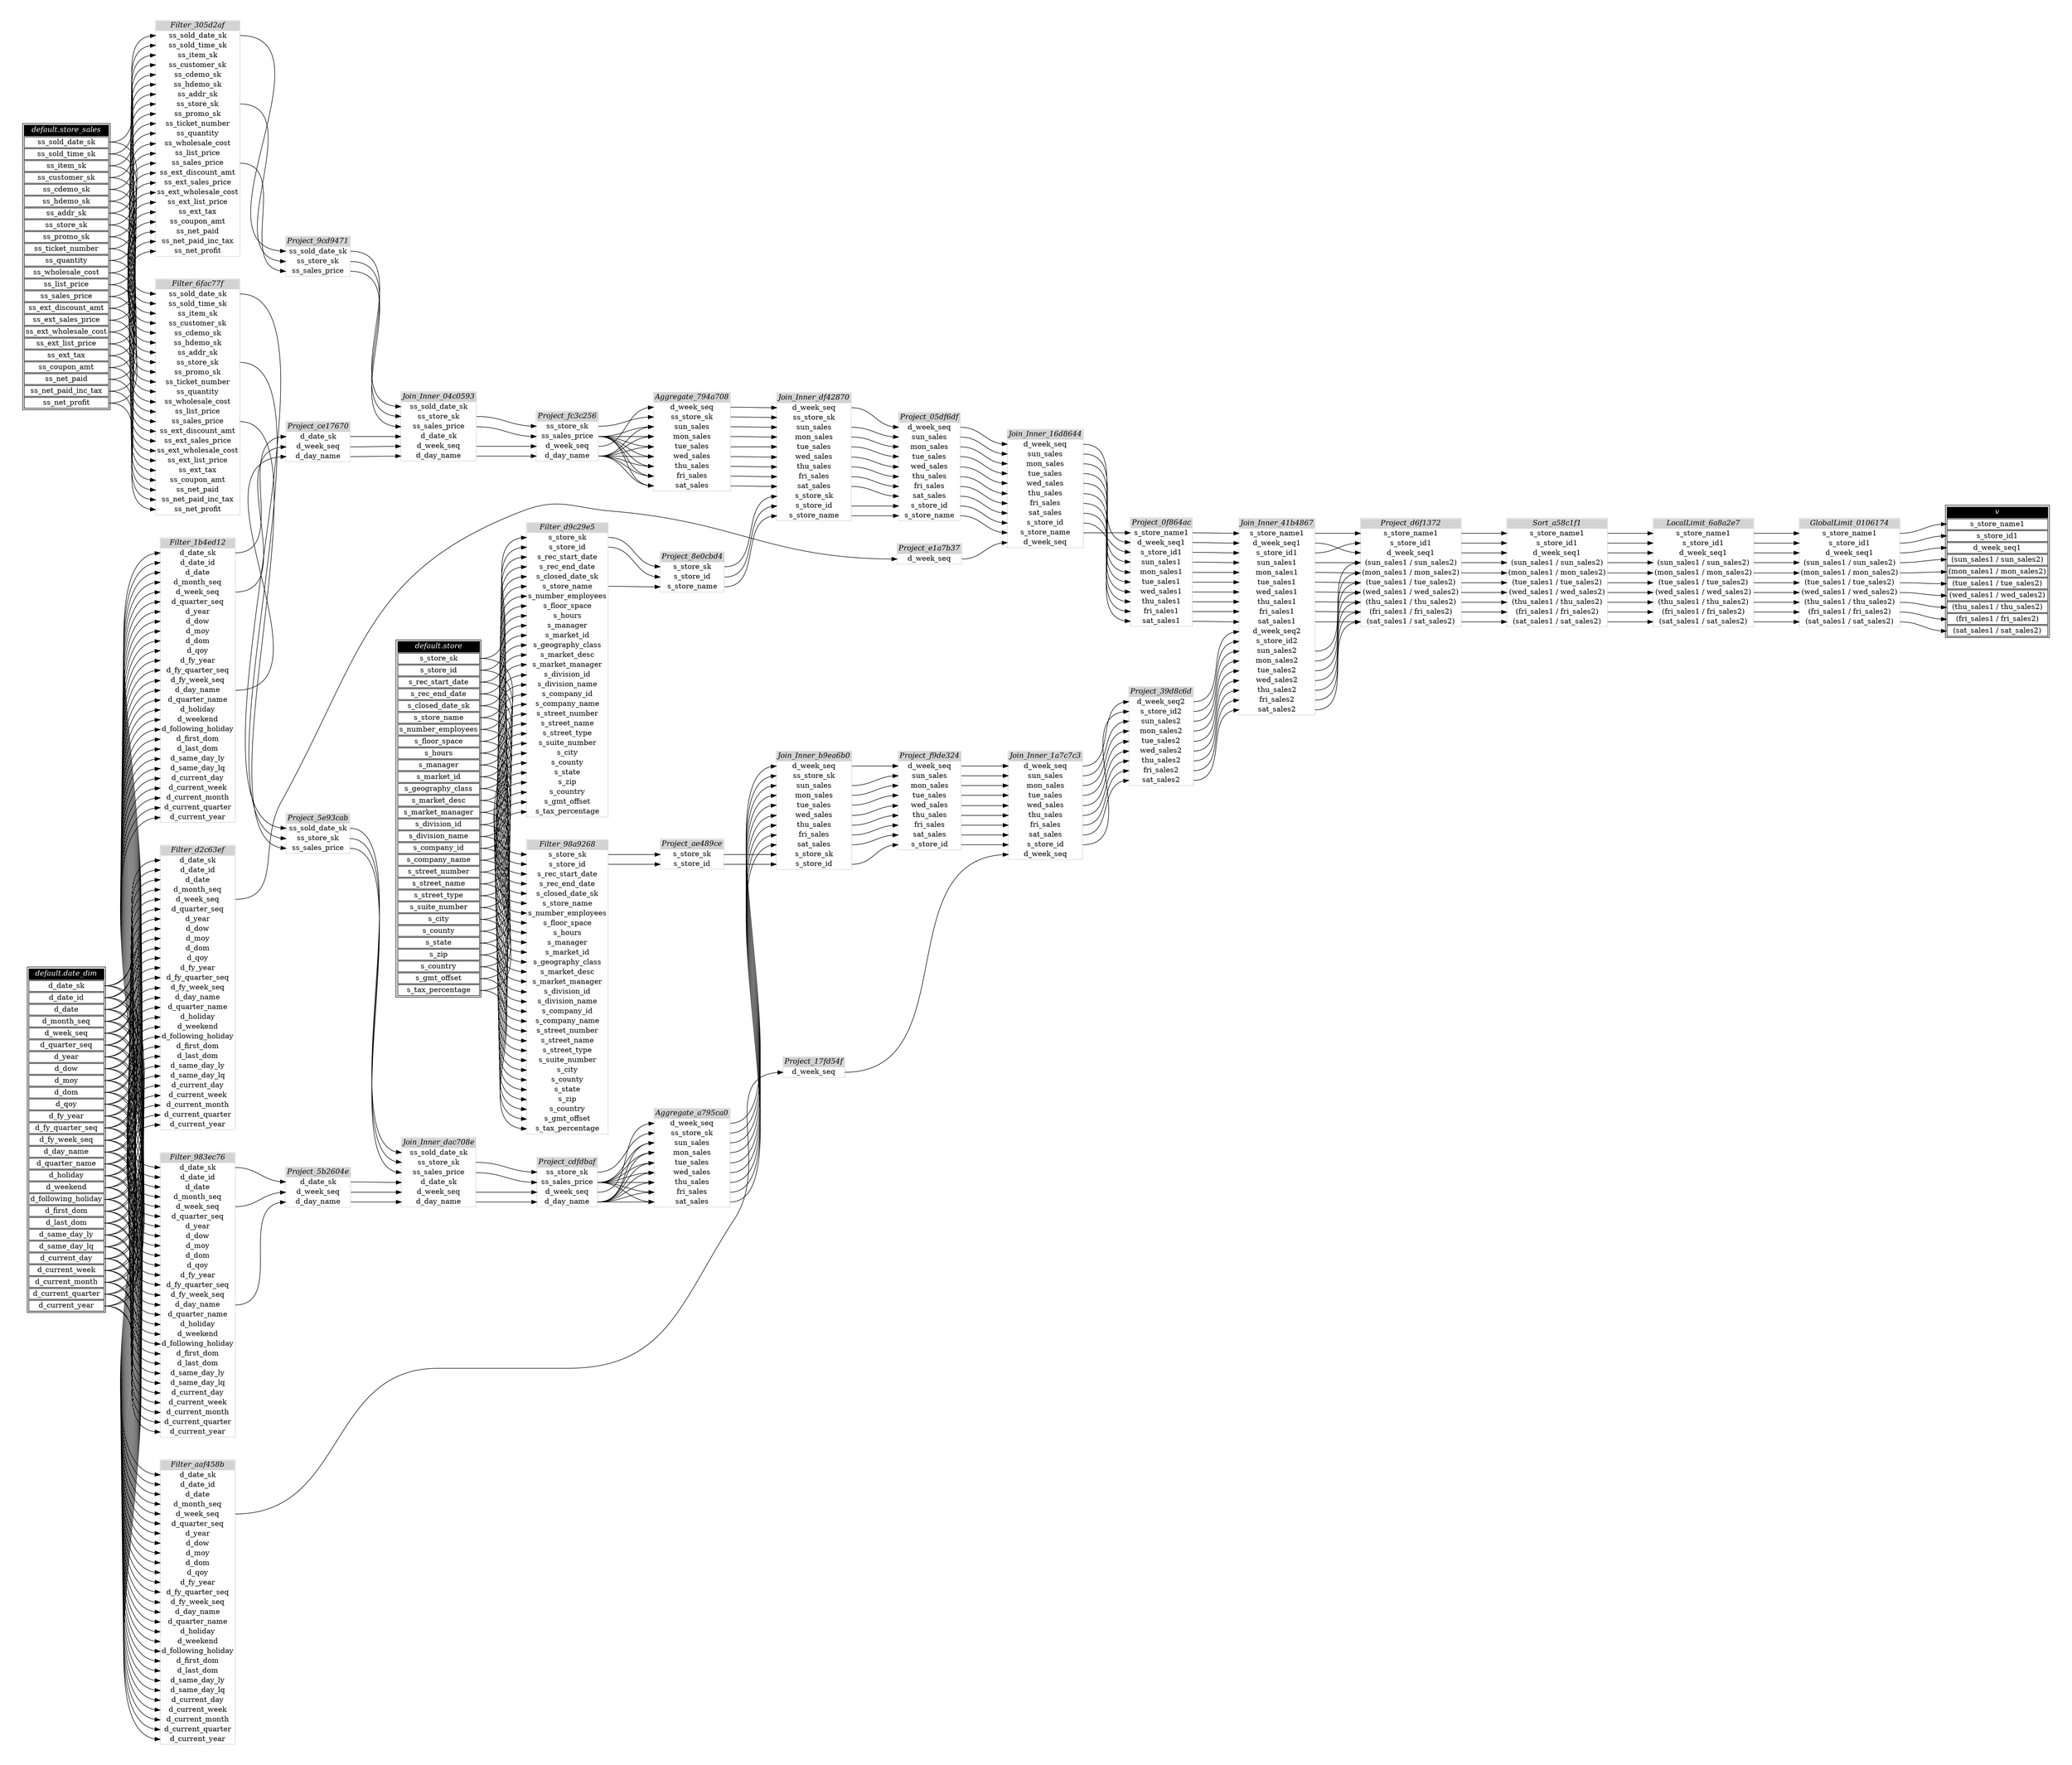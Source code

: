 // Automatically generated by TPCDSFlowTestSuite


digraph {
  graph [pad="0.5" nodesep="0.5" ranksep="1" fontname="Helvetica" rankdir=LR];
  node [shape=plaintext]

  
"Aggregate_794a708" [label=<
<table color="lightgray" border="1" cellborder="0" cellspacing="0">
  <tr><td bgcolor="lightgray" port="nodeName"><i>Aggregate_794a708</i></td></tr>
  <tr><td port="0">d_week_seq</td></tr>
<tr><td port="1">ss_store_sk</td></tr>
<tr><td port="2">sun_sales</td></tr>
<tr><td port="3">mon_sales</td></tr>
<tr><td port="4">tue_sales</td></tr>
<tr><td port="5">wed_sales</td></tr>
<tr><td port="6">thu_sales</td></tr>
<tr><td port="7">fri_sales</td></tr>
<tr><td port="8">sat_sales</td></tr>
</table>>];
     

"Aggregate_a795ca0" [label=<
<table color="lightgray" border="1" cellborder="0" cellspacing="0">
  <tr><td bgcolor="lightgray" port="nodeName"><i>Aggregate_a795ca0</i></td></tr>
  <tr><td port="0">d_week_seq</td></tr>
<tr><td port="1">ss_store_sk</td></tr>
<tr><td port="2">sun_sales</td></tr>
<tr><td port="3">mon_sales</td></tr>
<tr><td port="4">tue_sales</td></tr>
<tr><td port="5">wed_sales</td></tr>
<tr><td port="6">thu_sales</td></tr>
<tr><td port="7">fri_sales</td></tr>
<tr><td port="8">sat_sales</td></tr>
</table>>];
     

"Filter_1b4ed12" [label=<
<table color="lightgray" border="1" cellborder="0" cellspacing="0">
  <tr><td bgcolor="lightgray" port="nodeName"><i>Filter_1b4ed12</i></td></tr>
  <tr><td port="0">d_date_sk</td></tr>
<tr><td port="1">d_date_id</td></tr>
<tr><td port="2">d_date</td></tr>
<tr><td port="3">d_month_seq</td></tr>
<tr><td port="4">d_week_seq</td></tr>
<tr><td port="5">d_quarter_seq</td></tr>
<tr><td port="6">d_year</td></tr>
<tr><td port="7">d_dow</td></tr>
<tr><td port="8">d_moy</td></tr>
<tr><td port="9">d_dom</td></tr>
<tr><td port="10">d_qoy</td></tr>
<tr><td port="11">d_fy_year</td></tr>
<tr><td port="12">d_fy_quarter_seq</td></tr>
<tr><td port="13">d_fy_week_seq</td></tr>
<tr><td port="14">d_day_name</td></tr>
<tr><td port="15">d_quarter_name</td></tr>
<tr><td port="16">d_holiday</td></tr>
<tr><td port="17">d_weekend</td></tr>
<tr><td port="18">d_following_holiday</td></tr>
<tr><td port="19">d_first_dom</td></tr>
<tr><td port="20">d_last_dom</td></tr>
<tr><td port="21">d_same_day_ly</td></tr>
<tr><td port="22">d_same_day_lq</td></tr>
<tr><td port="23">d_current_day</td></tr>
<tr><td port="24">d_current_week</td></tr>
<tr><td port="25">d_current_month</td></tr>
<tr><td port="26">d_current_quarter</td></tr>
<tr><td port="27">d_current_year</td></tr>
</table>>];
     

"Filter_305d2af" [label=<
<table color="lightgray" border="1" cellborder="0" cellspacing="0">
  <tr><td bgcolor="lightgray" port="nodeName"><i>Filter_305d2af</i></td></tr>
  <tr><td port="0">ss_sold_date_sk</td></tr>
<tr><td port="1">ss_sold_time_sk</td></tr>
<tr><td port="2">ss_item_sk</td></tr>
<tr><td port="3">ss_customer_sk</td></tr>
<tr><td port="4">ss_cdemo_sk</td></tr>
<tr><td port="5">ss_hdemo_sk</td></tr>
<tr><td port="6">ss_addr_sk</td></tr>
<tr><td port="7">ss_store_sk</td></tr>
<tr><td port="8">ss_promo_sk</td></tr>
<tr><td port="9">ss_ticket_number</td></tr>
<tr><td port="10">ss_quantity</td></tr>
<tr><td port="11">ss_wholesale_cost</td></tr>
<tr><td port="12">ss_list_price</td></tr>
<tr><td port="13">ss_sales_price</td></tr>
<tr><td port="14">ss_ext_discount_amt</td></tr>
<tr><td port="15">ss_ext_sales_price</td></tr>
<tr><td port="16">ss_ext_wholesale_cost</td></tr>
<tr><td port="17">ss_ext_list_price</td></tr>
<tr><td port="18">ss_ext_tax</td></tr>
<tr><td port="19">ss_coupon_amt</td></tr>
<tr><td port="20">ss_net_paid</td></tr>
<tr><td port="21">ss_net_paid_inc_tax</td></tr>
<tr><td port="22">ss_net_profit</td></tr>
</table>>];
     

"Filter_6fac77f" [label=<
<table color="lightgray" border="1" cellborder="0" cellspacing="0">
  <tr><td bgcolor="lightgray" port="nodeName"><i>Filter_6fac77f</i></td></tr>
  <tr><td port="0">ss_sold_date_sk</td></tr>
<tr><td port="1">ss_sold_time_sk</td></tr>
<tr><td port="2">ss_item_sk</td></tr>
<tr><td port="3">ss_customer_sk</td></tr>
<tr><td port="4">ss_cdemo_sk</td></tr>
<tr><td port="5">ss_hdemo_sk</td></tr>
<tr><td port="6">ss_addr_sk</td></tr>
<tr><td port="7">ss_store_sk</td></tr>
<tr><td port="8">ss_promo_sk</td></tr>
<tr><td port="9">ss_ticket_number</td></tr>
<tr><td port="10">ss_quantity</td></tr>
<tr><td port="11">ss_wholesale_cost</td></tr>
<tr><td port="12">ss_list_price</td></tr>
<tr><td port="13">ss_sales_price</td></tr>
<tr><td port="14">ss_ext_discount_amt</td></tr>
<tr><td port="15">ss_ext_sales_price</td></tr>
<tr><td port="16">ss_ext_wholesale_cost</td></tr>
<tr><td port="17">ss_ext_list_price</td></tr>
<tr><td port="18">ss_ext_tax</td></tr>
<tr><td port="19">ss_coupon_amt</td></tr>
<tr><td port="20">ss_net_paid</td></tr>
<tr><td port="21">ss_net_paid_inc_tax</td></tr>
<tr><td port="22">ss_net_profit</td></tr>
</table>>];
     

"Filter_983ec76" [label=<
<table color="lightgray" border="1" cellborder="0" cellspacing="0">
  <tr><td bgcolor="lightgray" port="nodeName"><i>Filter_983ec76</i></td></tr>
  <tr><td port="0">d_date_sk</td></tr>
<tr><td port="1">d_date_id</td></tr>
<tr><td port="2">d_date</td></tr>
<tr><td port="3">d_month_seq</td></tr>
<tr><td port="4">d_week_seq</td></tr>
<tr><td port="5">d_quarter_seq</td></tr>
<tr><td port="6">d_year</td></tr>
<tr><td port="7">d_dow</td></tr>
<tr><td port="8">d_moy</td></tr>
<tr><td port="9">d_dom</td></tr>
<tr><td port="10">d_qoy</td></tr>
<tr><td port="11">d_fy_year</td></tr>
<tr><td port="12">d_fy_quarter_seq</td></tr>
<tr><td port="13">d_fy_week_seq</td></tr>
<tr><td port="14">d_day_name</td></tr>
<tr><td port="15">d_quarter_name</td></tr>
<tr><td port="16">d_holiday</td></tr>
<tr><td port="17">d_weekend</td></tr>
<tr><td port="18">d_following_holiday</td></tr>
<tr><td port="19">d_first_dom</td></tr>
<tr><td port="20">d_last_dom</td></tr>
<tr><td port="21">d_same_day_ly</td></tr>
<tr><td port="22">d_same_day_lq</td></tr>
<tr><td port="23">d_current_day</td></tr>
<tr><td port="24">d_current_week</td></tr>
<tr><td port="25">d_current_month</td></tr>
<tr><td port="26">d_current_quarter</td></tr>
<tr><td port="27">d_current_year</td></tr>
</table>>];
     

"Filter_98a9268" [label=<
<table color="lightgray" border="1" cellborder="0" cellspacing="0">
  <tr><td bgcolor="lightgray" port="nodeName"><i>Filter_98a9268</i></td></tr>
  <tr><td port="0">s_store_sk</td></tr>
<tr><td port="1">s_store_id</td></tr>
<tr><td port="2">s_rec_start_date</td></tr>
<tr><td port="3">s_rec_end_date</td></tr>
<tr><td port="4">s_closed_date_sk</td></tr>
<tr><td port="5">s_store_name</td></tr>
<tr><td port="6">s_number_employees</td></tr>
<tr><td port="7">s_floor_space</td></tr>
<tr><td port="8">s_hours</td></tr>
<tr><td port="9">s_manager</td></tr>
<tr><td port="10">s_market_id</td></tr>
<tr><td port="11">s_geography_class</td></tr>
<tr><td port="12">s_market_desc</td></tr>
<tr><td port="13">s_market_manager</td></tr>
<tr><td port="14">s_division_id</td></tr>
<tr><td port="15">s_division_name</td></tr>
<tr><td port="16">s_company_id</td></tr>
<tr><td port="17">s_company_name</td></tr>
<tr><td port="18">s_street_number</td></tr>
<tr><td port="19">s_street_name</td></tr>
<tr><td port="20">s_street_type</td></tr>
<tr><td port="21">s_suite_number</td></tr>
<tr><td port="22">s_city</td></tr>
<tr><td port="23">s_county</td></tr>
<tr><td port="24">s_state</td></tr>
<tr><td port="25">s_zip</td></tr>
<tr><td port="26">s_country</td></tr>
<tr><td port="27">s_gmt_offset</td></tr>
<tr><td port="28">s_tax_percentage</td></tr>
</table>>];
     

"Filter_aaf458b" [label=<
<table color="lightgray" border="1" cellborder="0" cellspacing="0">
  <tr><td bgcolor="lightgray" port="nodeName"><i>Filter_aaf458b</i></td></tr>
  <tr><td port="0">d_date_sk</td></tr>
<tr><td port="1">d_date_id</td></tr>
<tr><td port="2">d_date</td></tr>
<tr><td port="3">d_month_seq</td></tr>
<tr><td port="4">d_week_seq</td></tr>
<tr><td port="5">d_quarter_seq</td></tr>
<tr><td port="6">d_year</td></tr>
<tr><td port="7">d_dow</td></tr>
<tr><td port="8">d_moy</td></tr>
<tr><td port="9">d_dom</td></tr>
<tr><td port="10">d_qoy</td></tr>
<tr><td port="11">d_fy_year</td></tr>
<tr><td port="12">d_fy_quarter_seq</td></tr>
<tr><td port="13">d_fy_week_seq</td></tr>
<tr><td port="14">d_day_name</td></tr>
<tr><td port="15">d_quarter_name</td></tr>
<tr><td port="16">d_holiday</td></tr>
<tr><td port="17">d_weekend</td></tr>
<tr><td port="18">d_following_holiday</td></tr>
<tr><td port="19">d_first_dom</td></tr>
<tr><td port="20">d_last_dom</td></tr>
<tr><td port="21">d_same_day_ly</td></tr>
<tr><td port="22">d_same_day_lq</td></tr>
<tr><td port="23">d_current_day</td></tr>
<tr><td port="24">d_current_week</td></tr>
<tr><td port="25">d_current_month</td></tr>
<tr><td port="26">d_current_quarter</td></tr>
<tr><td port="27">d_current_year</td></tr>
</table>>];
     

"Filter_d2c63ef" [label=<
<table color="lightgray" border="1" cellborder="0" cellspacing="0">
  <tr><td bgcolor="lightgray" port="nodeName"><i>Filter_d2c63ef</i></td></tr>
  <tr><td port="0">d_date_sk</td></tr>
<tr><td port="1">d_date_id</td></tr>
<tr><td port="2">d_date</td></tr>
<tr><td port="3">d_month_seq</td></tr>
<tr><td port="4">d_week_seq</td></tr>
<tr><td port="5">d_quarter_seq</td></tr>
<tr><td port="6">d_year</td></tr>
<tr><td port="7">d_dow</td></tr>
<tr><td port="8">d_moy</td></tr>
<tr><td port="9">d_dom</td></tr>
<tr><td port="10">d_qoy</td></tr>
<tr><td port="11">d_fy_year</td></tr>
<tr><td port="12">d_fy_quarter_seq</td></tr>
<tr><td port="13">d_fy_week_seq</td></tr>
<tr><td port="14">d_day_name</td></tr>
<tr><td port="15">d_quarter_name</td></tr>
<tr><td port="16">d_holiday</td></tr>
<tr><td port="17">d_weekend</td></tr>
<tr><td port="18">d_following_holiday</td></tr>
<tr><td port="19">d_first_dom</td></tr>
<tr><td port="20">d_last_dom</td></tr>
<tr><td port="21">d_same_day_ly</td></tr>
<tr><td port="22">d_same_day_lq</td></tr>
<tr><td port="23">d_current_day</td></tr>
<tr><td port="24">d_current_week</td></tr>
<tr><td port="25">d_current_month</td></tr>
<tr><td port="26">d_current_quarter</td></tr>
<tr><td port="27">d_current_year</td></tr>
</table>>];
     

"Filter_d9c29e5" [label=<
<table color="lightgray" border="1" cellborder="0" cellspacing="0">
  <tr><td bgcolor="lightgray" port="nodeName"><i>Filter_d9c29e5</i></td></tr>
  <tr><td port="0">s_store_sk</td></tr>
<tr><td port="1">s_store_id</td></tr>
<tr><td port="2">s_rec_start_date</td></tr>
<tr><td port="3">s_rec_end_date</td></tr>
<tr><td port="4">s_closed_date_sk</td></tr>
<tr><td port="5">s_store_name</td></tr>
<tr><td port="6">s_number_employees</td></tr>
<tr><td port="7">s_floor_space</td></tr>
<tr><td port="8">s_hours</td></tr>
<tr><td port="9">s_manager</td></tr>
<tr><td port="10">s_market_id</td></tr>
<tr><td port="11">s_geography_class</td></tr>
<tr><td port="12">s_market_desc</td></tr>
<tr><td port="13">s_market_manager</td></tr>
<tr><td port="14">s_division_id</td></tr>
<tr><td port="15">s_division_name</td></tr>
<tr><td port="16">s_company_id</td></tr>
<tr><td port="17">s_company_name</td></tr>
<tr><td port="18">s_street_number</td></tr>
<tr><td port="19">s_street_name</td></tr>
<tr><td port="20">s_street_type</td></tr>
<tr><td port="21">s_suite_number</td></tr>
<tr><td port="22">s_city</td></tr>
<tr><td port="23">s_county</td></tr>
<tr><td port="24">s_state</td></tr>
<tr><td port="25">s_zip</td></tr>
<tr><td port="26">s_country</td></tr>
<tr><td port="27">s_gmt_offset</td></tr>
<tr><td port="28">s_tax_percentage</td></tr>
</table>>];
     

"GlobalLimit_0106174" [label=<
<table color="lightgray" border="1" cellborder="0" cellspacing="0">
  <tr><td bgcolor="lightgray" port="nodeName"><i>GlobalLimit_0106174</i></td></tr>
  <tr><td port="0">s_store_name1</td></tr>
<tr><td port="1">s_store_id1</td></tr>
<tr><td port="2">d_week_seq1</td></tr>
<tr><td port="3">(sun_sales1 / sun_sales2)</td></tr>
<tr><td port="4">(mon_sales1 / mon_sales2)</td></tr>
<tr><td port="5">(tue_sales1 / tue_sales2)</td></tr>
<tr><td port="6">(wed_sales1 / wed_sales2)</td></tr>
<tr><td port="7">(thu_sales1 / thu_sales2)</td></tr>
<tr><td port="8">(fri_sales1 / fri_sales2)</td></tr>
<tr><td port="9">(sat_sales1 / sat_sales2)</td></tr>
</table>>];
     

"Join_Inner_04c0593" [label=<
<table color="lightgray" border="1" cellborder="0" cellspacing="0">
  <tr><td bgcolor="lightgray" port="nodeName"><i>Join_Inner_04c0593</i></td></tr>
  <tr><td port="0">ss_sold_date_sk</td></tr>
<tr><td port="1">ss_store_sk</td></tr>
<tr><td port="2">ss_sales_price</td></tr>
<tr><td port="3">d_date_sk</td></tr>
<tr><td port="4">d_week_seq</td></tr>
<tr><td port="5">d_day_name</td></tr>
</table>>];
     

"Join_Inner_16d8644" [label=<
<table color="lightgray" border="1" cellborder="0" cellspacing="0">
  <tr><td bgcolor="lightgray" port="nodeName"><i>Join_Inner_16d8644</i></td></tr>
  <tr><td port="0">d_week_seq</td></tr>
<tr><td port="1">sun_sales</td></tr>
<tr><td port="2">mon_sales</td></tr>
<tr><td port="3">tue_sales</td></tr>
<tr><td port="4">wed_sales</td></tr>
<tr><td port="5">thu_sales</td></tr>
<tr><td port="6">fri_sales</td></tr>
<tr><td port="7">sat_sales</td></tr>
<tr><td port="8">s_store_id</td></tr>
<tr><td port="9">s_store_name</td></tr>
<tr><td port="10">d_week_seq</td></tr>
</table>>];
     

"Join_Inner_1a7c7c3" [label=<
<table color="lightgray" border="1" cellborder="0" cellspacing="0">
  <tr><td bgcolor="lightgray" port="nodeName"><i>Join_Inner_1a7c7c3</i></td></tr>
  <tr><td port="0">d_week_seq</td></tr>
<tr><td port="1">sun_sales</td></tr>
<tr><td port="2">mon_sales</td></tr>
<tr><td port="3">tue_sales</td></tr>
<tr><td port="4">wed_sales</td></tr>
<tr><td port="5">thu_sales</td></tr>
<tr><td port="6">fri_sales</td></tr>
<tr><td port="7">sat_sales</td></tr>
<tr><td port="8">s_store_id</td></tr>
<tr><td port="9">d_week_seq</td></tr>
</table>>];
     

"Join_Inner_41b4867" [label=<
<table color="lightgray" border="1" cellborder="0" cellspacing="0">
  <tr><td bgcolor="lightgray" port="nodeName"><i>Join_Inner_41b4867</i></td></tr>
  <tr><td port="0">s_store_name1</td></tr>
<tr><td port="1">d_week_seq1</td></tr>
<tr><td port="2">s_store_id1</td></tr>
<tr><td port="3">sun_sales1</td></tr>
<tr><td port="4">mon_sales1</td></tr>
<tr><td port="5">tue_sales1</td></tr>
<tr><td port="6">wed_sales1</td></tr>
<tr><td port="7">thu_sales1</td></tr>
<tr><td port="8">fri_sales1</td></tr>
<tr><td port="9">sat_sales1</td></tr>
<tr><td port="10">d_week_seq2</td></tr>
<tr><td port="11">s_store_id2</td></tr>
<tr><td port="12">sun_sales2</td></tr>
<tr><td port="13">mon_sales2</td></tr>
<tr><td port="14">tue_sales2</td></tr>
<tr><td port="15">wed_sales2</td></tr>
<tr><td port="16">thu_sales2</td></tr>
<tr><td port="17">fri_sales2</td></tr>
<tr><td port="18">sat_sales2</td></tr>
</table>>];
     

"Join_Inner_b9ea6b0" [label=<
<table color="lightgray" border="1" cellborder="0" cellspacing="0">
  <tr><td bgcolor="lightgray" port="nodeName"><i>Join_Inner_b9ea6b0</i></td></tr>
  <tr><td port="0">d_week_seq</td></tr>
<tr><td port="1">ss_store_sk</td></tr>
<tr><td port="2">sun_sales</td></tr>
<tr><td port="3">mon_sales</td></tr>
<tr><td port="4">tue_sales</td></tr>
<tr><td port="5">wed_sales</td></tr>
<tr><td port="6">thu_sales</td></tr>
<tr><td port="7">fri_sales</td></tr>
<tr><td port="8">sat_sales</td></tr>
<tr><td port="9">s_store_sk</td></tr>
<tr><td port="10">s_store_id</td></tr>
</table>>];
     

"Join_Inner_dac708e" [label=<
<table color="lightgray" border="1" cellborder="0" cellspacing="0">
  <tr><td bgcolor="lightgray" port="nodeName"><i>Join_Inner_dac708e</i></td></tr>
  <tr><td port="0">ss_sold_date_sk</td></tr>
<tr><td port="1">ss_store_sk</td></tr>
<tr><td port="2">ss_sales_price</td></tr>
<tr><td port="3">d_date_sk</td></tr>
<tr><td port="4">d_week_seq</td></tr>
<tr><td port="5">d_day_name</td></tr>
</table>>];
     

"Join_Inner_df42870" [label=<
<table color="lightgray" border="1" cellborder="0" cellspacing="0">
  <tr><td bgcolor="lightgray" port="nodeName"><i>Join_Inner_df42870</i></td></tr>
  <tr><td port="0">d_week_seq</td></tr>
<tr><td port="1">ss_store_sk</td></tr>
<tr><td port="2">sun_sales</td></tr>
<tr><td port="3">mon_sales</td></tr>
<tr><td port="4">tue_sales</td></tr>
<tr><td port="5">wed_sales</td></tr>
<tr><td port="6">thu_sales</td></tr>
<tr><td port="7">fri_sales</td></tr>
<tr><td port="8">sat_sales</td></tr>
<tr><td port="9">s_store_sk</td></tr>
<tr><td port="10">s_store_id</td></tr>
<tr><td port="11">s_store_name</td></tr>
</table>>];
     

"LocalLimit_6a8a2e7" [label=<
<table color="lightgray" border="1" cellborder="0" cellspacing="0">
  <tr><td bgcolor="lightgray" port="nodeName"><i>LocalLimit_6a8a2e7</i></td></tr>
  <tr><td port="0">s_store_name1</td></tr>
<tr><td port="1">s_store_id1</td></tr>
<tr><td port="2">d_week_seq1</td></tr>
<tr><td port="3">(sun_sales1 / sun_sales2)</td></tr>
<tr><td port="4">(mon_sales1 / mon_sales2)</td></tr>
<tr><td port="5">(tue_sales1 / tue_sales2)</td></tr>
<tr><td port="6">(wed_sales1 / wed_sales2)</td></tr>
<tr><td port="7">(thu_sales1 / thu_sales2)</td></tr>
<tr><td port="8">(fri_sales1 / fri_sales2)</td></tr>
<tr><td port="9">(sat_sales1 / sat_sales2)</td></tr>
</table>>];
     

"Project_05df6df" [label=<
<table color="lightgray" border="1" cellborder="0" cellspacing="0">
  <tr><td bgcolor="lightgray" port="nodeName"><i>Project_05df6df</i></td></tr>
  <tr><td port="0">d_week_seq</td></tr>
<tr><td port="1">sun_sales</td></tr>
<tr><td port="2">mon_sales</td></tr>
<tr><td port="3">tue_sales</td></tr>
<tr><td port="4">wed_sales</td></tr>
<tr><td port="5">thu_sales</td></tr>
<tr><td port="6">fri_sales</td></tr>
<tr><td port="7">sat_sales</td></tr>
<tr><td port="8">s_store_id</td></tr>
<tr><td port="9">s_store_name</td></tr>
</table>>];
     

"Project_0f864ac" [label=<
<table color="lightgray" border="1" cellborder="0" cellspacing="0">
  <tr><td bgcolor="lightgray" port="nodeName"><i>Project_0f864ac</i></td></tr>
  <tr><td port="0">s_store_name1</td></tr>
<tr><td port="1">d_week_seq1</td></tr>
<tr><td port="2">s_store_id1</td></tr>
<tr><td port="3">sun_sales1</td></tr>
<tr><td port="4">mon_sales1</td></tr>
<tr><td port="5">tue_sales1</td></tr>
<tr><td port="6">wed_sales1</td></tr>
<tr><td port="7">thu_sales1</td></tr>
<tr><td port="8">fri_sales1</td></tr>
<tr><td port="9">sat_sales1</td></tr>
</table>>];
     

"Project_17fd54f" [label=<
<table color="lightgray" border="1" cellborder="0" cellspacing="0">
  <tr><td bgcolor="lightgray" port="nodeName"><i>Project_17fd54f</i></td></tr>
  <tr><td port="0">d_week_seq</td></tr>
</table>>];
     

"Project_39d8c6d" [label=<
<table color="lightgray" border="1" cellborder="0" cellspacing="0">
  <tr><td bgcolor="lightgray" port="nodeName"><i>Project_39d8c6d</i></td></tr>
  <tr><td port="0">d_week_seq2</td></tr>
<tr><td port="1">s_store_id2</td></tr>
<tr><td port="2">sun_sales2</td></tr>
<tr><td port="3">mon_sales2</td></tr>
<tr><td port="4">tue_sales2</td></tr>
<tr><td port="5">wed_sales2</td></tr>
<tr><td port="6">thu_sales2</td></tr>
<tr><td port="7">fri_sales2</td></tr>
<tr><td port="8">sat_sales2</td></tr>
</table>>];
     

"Project_5b2604e" [label=<
<table color="lightgray" border="1" cellborder="0" cellspacing="0">
  <tr><td bgcolor="lightgray" port="nodeName"><i>Project_5b2604e</i></td></tr>
  <tr><td port="0">d_date_sk</td></tr>
<tr><td port="1">d_week_seq</td></tr>
<tr><td port="2">d_day_name</td></tr>
</table>>];
     

"Project_5e93cab" [label=<
<table color="lightgray" border="1" cellborder="0" cellspacing="0">
  <tr><td bgcolor="lightgray" port="nodeName"><i>Project_5e93cab</i></td></tr>
  <tr><td port="0">ss_sold_date_sk</td></tr>
<tr><td port="1">ss_store_sk</td></tr>
<tr><td port="2">ss_sales_price</td></tr>
</table>>];
     

"Project_8e0cbd4" [label=<
<table color="lightgray" border="1" cellborder="0" cellspacing="0">
  <tr><td bgcolor="lightgray" port="nodeName"><i>Project_8e0cbd4</i></td></tr>
  <tr><td port="0">s_store_sk</td></tr>
<tr><td port="1">s_store_id</td></tr>
<tr><td port="2">s_store_name</td></tr>
</table>>];
     

"Project_9cd9471" [label=<
<table color="lightgray" border="1" cellborder="0" cellspacing="0">
  <tr><td bgcolor="lightgray" port="nodeName"><i>Project_9cd9471</i></td></tr>
  <tr><td port="0">ss_sold_date_sk</td></tr>
<tr><td port="1">ss_store_sk</td></tr>
<tr><td port="2">ss_sales_price</td></tr>
</table>>];
     

"Project_ae489ce" [label=<
<table color="lightgray" border="1" cellborder="0" cellspacing="0">
  <tr><td bgcolor="lightgray" port="nodeName"><i>Project_ae489ce</i></td></tr>
  <tr><td port="0">s_store_sk</td></tr>
<tr><td port="1">s_store_id</td></tr>
</table>>];
     

"Project_cdfdbaf" [label=<
<table color="lightgray" border="1" cellborder="0" cellspacing="0">
  <tr><td bgcolor="lightgray" port="nodeName"><i>Project_cdfdbaf</i></td></tr>
  <tr><td port="0">ss_store_sk</td></tr>
<tr><td port="1">ss_sales_price</td></tr>
<tr><td port="2">d_week_seq</td></tr>
<tr><td port="3">d_day_name</td></tr>
</table>>];
     

"Project_ce17670" [label=<
<table color="lightgray" border="1" cellborder="0" cellspacing="0">
  <tr><td bgcolor="lightgray" port="nodeName"><i>Project_ce17670</i></td></tr>
  <tr><td port="0">d_date_sk</td></tr>
<tr><td port="1">d_week_seq</td></tr>
<tr><td port="2">d_day_name</td></tr>
</table>>];
     

"Project_d6f1372" [label=<
<table color="lightgray" border="1" cellborder="0" cellspacing="0">
  <tr><td bgcolor="lightgray" port="nodeName"><i>Project_d6f1372</i></td></tr>
  <tr><td port="0">s_store_name1</td></tr>
<tr><td port="1">s_store_id1</td></tr>
<tr><td port="2">d_week_seq1</td></tr>
<tr><td port="3">(sun_sales1 / sun_sales2)</td></tr>
<tr><td port="4">(mon_sales1 / mon_sales2)</td></tr>
<tr><td port="5">(tue_sales1 / tue_sales2)</td></tr>
<tr><td port="6">(wed_sales1 / wed_sales2)</td></tr>
<tr><td port="7">(thu_sales1 / thu_sales2)</td></tr>
<tr><td port="8">(fri_sales1 / fri_sales2)</td></tr>
<tr><td port="9">(sat_sales1 / sat_sales2)</td></tr>
</table>>];
     

"Project_e1a7b37" [label=<
<table color="lightgray" border="1" cellborder="0" cellspacing="0">
  <tr><td bgcolor="lightgray" port="nodeName"><i>Project_e1a7b37</i></td></tr>
  <tr><td port="0">d_week_seq</td></tr>
</table>>];
     

"Project_f9de324" [label=<
<table color="lightgray" border="1" cellborder="0" cellspacing="0">
  <tr><td bgcolor="lightgray" port="nodeName"><i>Project_f9de324</i></td></tr>
  <tr><td port="0">d_week_seq</td></tr>
<tr><td port="1">sun_sales</td></tr>
<tr><td port="2">mon_sales</td></tr>
<tr><td port="3">tue_sales</td></tr>
<tr><td port="4">wed_sales</td></tr>
<tr><td port="5">thu_sales</td></tr>
<tr><td port="6">fri_sales</td></tr>
<tr><td port="7">sat_sales</td></tr>
<tr><td port="8">s_store_id</td></tr>
</table>>];
     

"Project_fc3c256" [label=<
<table color="lightgray" border="1" cellborder="0" cellspacing="0">
  <tr><td bgcolor="lightgray" port="nodeName"><i>Project_fc3c256</i></td></tr>
  <tr><td port="0">ss_store_sk</td></tr>
<tr><td port="1">ss_sales_price</td></tr>
<tr><td port="2">d_week_seq</td></tr>
<tr><td port="3">d_day_name</td></tr>
</table>>];
     

"Sort_a58c1f1" [label=<
<table color="lightgray" border="1" cellborder="0" cellspacing="0">
  <tr><td bgcolor="lightgray" port="nodeName"><i>Sort_a58c1f1</i></td></tr>
  <tr><td port="0">s_store_name1</td></tr>
<tr><td port="1">s_store_id1</td></tr>
<tr><td port="2">d_week_seq1</td></tr>
<tr><td port="3">(sun_sales1 / sun_sales2)</td></tr>
<tr><td port="4">(mon_sales1 / mon_sales2)</td></tr>
<tr><td port="5">(tue_sales1 / tue_sales2)</td></tr>
<tr><td port="6">(wed_sales1 / wed_sales2)</td></tr>
<tr><td port="7">(thu_sales1 / thu_sales2)</td></tr>
<tr><td port="8">(fri_sales1 / fri_sales2)</td></tr>
<tr><td port="9">(sat_sales1 / sat_sales2)</td></tr>
</table>>];
     

"default.date_dim" [color="black" label=<
<table>
  <tr><td bgcolor="black" port="nodeName"><i><font color="white">default.date_dim</font></i></td></tr>
  <tr><td port="0">d_date_sk</td></tr>
<tr><td port="1">d_date_id</td></tr>
<tr><td port="2">d_date</td></tr>
<tr><td port="3">d_month_seq</td></tr>
<tr><td port="4">d_week_seq</td></tr>
<tr><td port="5">d_quarter_seq</td></tr>
<tr><td port="6">d_year</td></tr>
<tr><td port="7">d_dow</td></tr>
<tr><td port="8">d_moy</td></tr>
<tr><td port="9">d_dom</td></tr>
<tr><td port="10">d_qoy</td></tr>
<tr><td port="11">d_fy_year</td></tr>
<tr><td port="12">d_fy_quarter_seq</td></tr>
<tr><td port="13">d_fy_week_seq</td></tr>
<tr><td port="14">d_day_name</td></tr>
<tr><td port="15">d_quarter_name</td></tr>
<tr><td port="16">d_holiday</td></tr>
<tr><td port="17">d_weekend</td></tr>
<tr><td port="18">d_following_holiday</td></tr>
<tr><td port="19">d_first_dom</td></tr>
<tr><td port="20">d_last_dom</td></tr>
<tr><td port="21">d_same_day_ly</td></tr>
<tr><td port="22">d_same_day_lq</td></tr>
<tr><td port="23">d_current_day</td></tr>
<tr><td port="24">d_current_week</td></tr>
<tr><td port="25">d_current_month</td></tr>
<tr><td port="26">d_current_quarter</td></tr>
<tr><td port="27">d_current_year</td></tr>
</table>>];
     

"default.store" [color="black" label=<
<table>
  <tr><td bgcolor="black" port="nodeName"><i><font color="white">default.store</font></i></td></tr>
  <tr><td port="0">s_store_sk</td></tr>
<tr><td port="1">s_store_id</td></tr>
<tr><td port="2">s_rec_start_date</td></tr>
<tr><td port="3">s_rec_end_date</td></tr>
<tr><td port="4">s_closed_date_sk</td></tr>
<tr><td port="5">s_store_name</td></tr>
<tr><td port="6">s_number_employees</td></tr>
<tr><td port="7">s_floor_space</td></tr>
<tr><td port="8">s_hours</td></tr>
<tr><td port="9">s_manager</td></tr>
<tr><td port="10">s_market_id</td></tr>
<tr><td port="11">s_geography_class</td></tr>
<tr><td port="12">s_market_desc</td></tr>
<tr><td port="13">s_market_manager</td></tr>
<tr><td port="14">s_division_id</td></tr>
<tr><td port="15">s_division_name</td></tr>
<tr><td port="16">s_company_id</td></tr>
<tr><td port="17">s_company_name</td></tr>
<tr><td port="18">s_street_number</td></tr>
<tr><td port="19">s_street_name</td></tr>
<tr><td port="20">s_street_type</td></tr>
<tr><td port="21">s_suite_number</td></tr>
<tr><td port="22">s_city</td></tr>
<tr><td port="23">s_county</td></tr>
<tr><td port="24">s_state</td></tr>
<tr><td port="25">s_zip</td></tr>
<tr><td port="26">s_country</td></tr>
<tr><td port="27">s_gmt_offset</td></tr>
<tr><td port="28">s_tax_percentage</td></tr>
</table>>];
     

"default.store_sales" [color="black" label=<
<table>
  <tr><td bgcolor="black" port="nodeName"><i><font color="white">default.store_sales</font></i></td></tr>
  <tr><td port="0">ss_sold_date_sk</td></tr>
<tr><td port="1">ss_sold_time_sk</td></tr>
<tr><td port="2">ss_item_sk</td></tr>
<tr><td port="3">ss_customer_sk</td></tr>
<tr><td port="4">ss_cdemo_sk</td></tr>
<tr><td port="5">ss_hdemo_sk</td></tr>
<tr><td port="6">ss_addr_sk</td></tr>
<tr><td port="7">ss_store_sk</td></tr>
<tr><td port="8">ss_promo_sk</td></tr>
<tr><td port="9">ss_ticket_number</td></tr>
<tr><td port="10">ss_quantity</td></tr>
<tr><td port="11">ss_wholesale_cost</td></tr>
<tr><td port="12">ss_list_price</td></tr>
<tr><td port="13">ss_sales_price</td></tr>
<tr><td port="14">ss_ext_discount_amt</td></tr>
<tr><td port="15">ss_ext_sales_price</td></tr>
<tr><td port="16">ss_ext_wholesale_cost</td></tr>
<tr><td port="17">ss_ext_list_price</td></tr>
<tr><td port="18">ss_ext_tax</td></tr>
<tr><td port="19">ss_coupon_amt</td></tr>
<tr><td port="20">ss_net_paid</td></tr>
<tr><td port="21">ss_net_paid_inc_tax</td></tr>
<tr><td port="22">ss_net_profit</td></tr>
</table>>];
     

"v" [color="black" label=<
<table>
  <tr><td bgcolor="black" port="nodeName"><i><font color="white">v</font></i></td></tr>
  <tr><td port="0">s_store_name1</td></tr>
<tr><td port="1">s_store_id1</td></tr>
<tr><td port="2">d_week_seq1</td></tr>
<tr><td port="3">(sun_sales1 / sun_sales2)</td></tr>
<tr><td port="4">(mon_sales1 / mon_sales2)</td></tr>
<tr><td port="5">(tue_sales1 / tue_sales2)</td></tr>
<tr><td port="6">(wed_sales1 / wed_sales2)</td></tr>
<tr><td port="7">(thu_sales1 / thu_sales2)</td></tr>
<tr><td port="8">(fri_sales1 / fri_sales2)</td></tr>
<tr><td port="9">(sat_sales1 / sat_sales2)</td></tr>
</table>>];
     
  "Aggregate_794a708":0 -> "Join_Inner_df42870":0;
"Aggregate_794a708":1 -> "Join_Inner_df42870":1;
"Aggregate_794a708":2 -> "Join_Inner_df42870":2;
"Aggregate_794a708":3 -> "Join_Inner_df42870":3;
"Aggregate_794a708":4 -> "Join_Inner_df42870":4;
"Aggregate_794a708":5 -> "Join_Inner_df42870":5;
"Aggregate_794a708":6 -> "Join_Inner_df42870":6;
"Aggregate_794a708":7 -> "Join_Inner_df42870":7;
"Aggregate_794a708":8 -> "Join_Inner_df42870":8;
"Aggregate_a795ca0":0 -> "Join_Inner_b9ea6b0":0;
"Aggregate_a795ca0":1 -> "Join_Inner_b9ea6b0":1;
"Aggregate_a795ca0":2 -> "Join_Inner_b9ea6b0":2;
"Aggregate_a795ca0":3 -> "Join_Inner_b9ea6b0":3;
"Aggregate_a795ca0":4 -> "Join_Inner_b9ea6b0":4;
"Aggregate_a795ca0":5 -> "Join_Inner_b9ea6b0":5;
"Aggregate_a795ca0":6 -> "Join_Inner_b9ea6b0":6;
"Aggregate_a795ca0":7 -> "Join_Inner_b9ea6b0":7;
"Aggregate_a795ca0":8 -> "Join_Inner_b9ea6b0":8;
"Filter_1b4ed12":0 -> "Project_ce17670":0;
"Filter_1b4ed12":14 -> "Project_ce17670":2;
"Filter_1b4ed12":4 -> "Project_ce17670":1;
"Filter_305d2af":0 -> "Project_9cd9471":0;
"Filter_305d2af":13 -> "Project_9cd9471":2;
"Filter_305d2af":7 -> "Project_9cd9471":1;
"Filter_6fac77f":0 -> "Project_5e93cab":0;
"Filter_6fac77f":13 -> "Project_5e93cab":2;
"Filter_6fac77f":7 -> "Project_5e93cab":1;
"Filter_983ec76":0 -> "Project_5b2604e":0;
"Filter_983ec76":14 -> "Project_5b2604e":2;
"Filter_983ec76":4 -> "Project_5b2604e":1;
"Filter_98a9268":0 -> "Project_ae489ce":0;
"Filter_98a9268":1 -> "Project_ae489ce":1;
"Filter_aaf458b":4 -> "Project_17fd54f":0;
"Filter_d2c63ef":4 -> "Project_e1a7b37":0;
"Filter_d9c29e5":0 -> "Project_8e0cbd4":0;
"Filter_d9c29e5":1 -> "Project_8e0cbd4":1;
"Filter_d9c29e5":5 -> "Project_8e0cbd4":2;
"GlobalLimit_0106174":0 -> "v":0;
"GlobalLimit_0106174":1 -> "v":1;
"GlobalLimit_0106174":2 -> "v":2;
"GlobalLimit_0106174":3 -> "v":3;
"GlobalLimit_0106174":4 -> "v":4;
"GlobalLimit_0106174":5 -> "v":5;
"GlobalLimit_0106174":6 -> "v":6;
"GlobalLimit_0106174":7 -> "v":7;
"GlobalLimit_0106174":8 -> "v":8;
"GlobalLimit_0106174":9 -> "v":9;
"Join_Inner_04c0593":1 -> "Project_fc3c256":0;
"Join_Inner_04c0593":2 -> "Project_fc3c256":1;
"Join_Inner_04c0593":4 -> "Project_fc3c256":2;
"Join_Inner_04c0593":5 -> "Project_fc3c256":3;
"Join_Inner_16d8644":0 -> "Project_0f864ac":1;
"Join_Inner_16d8644":1 -> "Project_0f864ac":3;
"Join_Inner_16d8644":2 -> "Project_0f864ac":4;
"Join_Inner_16d8644":3 -> "Project_0f864ac":5;
"Join_Inner_16d8644":4 -> "Project_0f864ac":6;
"Join_Inner_16d8644":5 -> "Project_0f864ac":7;
"Join_Inner_16d8644":6 -> "Project_0f864ac":8;
"Join_Inner_16d8644":7 -> "Project_0f864ac":9;
"Join_Inner_16d8644":8 -> "Project_0f864ac":2;
"Join_Inner_16d8644":9 -> "Project_0f864ac":0;
"Join_Inner_1a7c7c3":0 -> "Project_39d8c6d":0;
"Join_Inner_1a7c7c3":1 -> "Project_39d8c6d":2;
"Join_Inner_1a7c7c3":2 -> "Project_39d8c6d":3;
"Join_Inner_1a7c7c3":3 -> "Project_39d8c6d":4;
"Join_Inner_1a7c7c3":4 -> "Project_39d8c6d":5;
"Join_Inner_1a7c7c3":5 -> "Project_39d8c6d":6;
"Join_Inner_1a7c7c3":6 -> "Project_39d8c6d":7;
"Join_Inner_1a7c7c3":7 -> "Project_39d8c6d":8;
"Join_Inner_1a7c7c3":8 -> "Project_39d8c6d":1;
"Join_Inner_41b4867":0 -> "Project_d6f1372":0;
"Join_Inner_41b4867":1 -> "Project_d6f1372":2;
"Join_Inner_41b4867":12 -> "Project_d6f1372":3;
"Join_Inner_41b4867":13 -> "Project_d6f1372":4;
"Join_Inner_41b4867":14 -> "Project_d6f1372":5;
"Join_Inner_41b4867":15 -> "Project_d6f1372":6;
"Join_Inner_41b4867":16 -> "Project_d6f1372":7;
"Join_Inner_41b4867":17 -> "Project_d6f1372":8;
"Join_Inner_41b4867":18 -> "Project_d6f1372":9;
"Join_Inner_41b4867":2 -> "Project_d6f1372":1;
"Join_Inner_41b4867":3 -> "Project_d6f1372":3;
"Join_Inner_41b4867":4 -> "Project_d6f1372":4;
"Join_Inner_41b4867":5 -> "Project_d6f1372":5;
"Join_Inner_41b4867":6 -> "Project_d6f1372":6;
"Join_Inner_41b4867":7 -> "Project_d6f1372":7;
"Join_Inner_41b4867":8 -> "Project_d6f1372":8;
"Join_Inner_41b4867":9 -> "Project_d6f1372":9;
"Join_Inner_b9ea6b0":0 -> "Project_f9de324":0;
"Join_Inner_b9ea6b0":10 -> "Project_f9de324":8;
"Join_Inner_b9ea6b0":2 -> "Project_f9de324":1;
"Join_Inner_b9ea6b0":3 -> "Project_f9de324":2;
"Join_Inner_b9ea6b0":4 -> "Project_f9de324":3;
"Join_Inner_b9ea6b0":5 -> "Project_f9de324":4;
"Join_Inner_b9ea6b0":6 -> "Project_f9de324":5;
"Join_Inner_b9ea6b0":7 -> "Project_f9de324":6;
"Join_Inner_b9ea6b0":8 -> "Project_f9de324":7;
"Join_Inner_dac708e":1 -> "Project_cdfdbaf":0;
"Join_Inner_dac708e":2 -> "Project_cdfdbaf":1;
"Join_Inner_dac708e":4 -> "Project_cdfdbaf":2;
"Join_Inner_dac708e":5 -> "Project_cdfdbaf":3;
"Join_Inner_df42870":0 -> "Project_05df6df":0;
"Join_Inner_df42870":10 -> "Project_05df6df":8;
"Join_Inner_df42870":11 -> "Project_05df6df":9;
"Join_Inner_df42870":2 -> "Project_05df6df":1;
"Join_Inner_df42870":3 -> "Project_05df6df":2;
"Join_Inner_df42870":4 -> "Project_05df6df":3;
"Join_Inner_df42870":5 -> "Project_05df6df":4;
"Join_Inner_df42870":6 -> "Project_05df6df":5;
"Join_Inner_df42870":7 -> "Project_05df6df":6;
"Join_Inner_df42870":8 -> "Project_05df6df":7;
"LocalLimit_6a8a2e7":0 -> "GlobalLimit_0106174":0;
"LocalLimit_6a8a2e7":1 -> "GlobalLimit_0106174":1;
"LocalLimit_6a8a2e7":2 -> "GlobalLimit_0106174":2;
"LocalLimit_6a8a2e7":3 -> "GlobalLimit_0106174":3;
"LocalLimit_6a8a2e7":4 -> "GlobalLimit_0106174":4;
"LocalLimit_6a8a2e7":5 -> "GlobalLimit_0106174":5;
"LocalLimit_6a8a2e7":6 -> "GlobalLimit_0106174":6;
"LocalLimit_6a8a2e7":7 -> "GlobalLimit_0106174":7;
"LocalLimit_6a8a2e7":8 -> "GlobalLimit_0106174":8;
"LocalLimit_6a8a2e7":9 -> "GlobalLimit_0106174":9;
"Project_05df6df":0 -> "Join_Inner_16d8644":0;
"Project_05df6df":1 -> "Join_Inner_16d8644":1;
"Project_05df6df":2 -> "Join_Inner_16d8644":2;
"Project_05df6df":3 -> "Join_Inner_16d8644":3;
"Project_05df6df":4 -> "Join_Inner_16d8644":4;
"Project_05df6df":5 -> "Join_Inner_16d8644":5;
"Project_05df6df":6 -> "Join_Inner_16d8644":6;
"Project_05df6df":7 -> "Join_Inner_16d8644":7;
"Project_05df6df":8 -> "Join_Inner_16d8644":8;
"Project_05df6df":9 -> "Join_Inner_16d8644":9;
"Project_0f864ac":0 -> "Join_Inner_41b4867":0;
"Project_0f864ac":1 -> "Join_Inner_41b4867":1;
"Project_0f864ac":2 -> "Join_Inner_41b4867":2;
"Project_0f864ac":3 -> "Join_Inner_41b4867":3;
"Project_0f864ac":4 -> "Join_Inner_41b4867":4;
"Project_0f864ac":5 -> "Join_Inner_41b4867":5;
"Project_0f864ac":6 -> "Join_Inner_41b4867":6;
"Project_0f864ac":7 -> "Join_Inner_41b4867":7;
"Project_0f864ac":8 -> "Join_Inner_41b4867":8;
"Project_0f864ac":9 -> "Join_Inner_41b4867":9;
"Project_17fd54f":0 -> "Join_Inner_1a7c7c3":9;
"Project_39d8c6d":0 -> "Join_Inner_41b4867":10;
"Project_39d8c6d":1 -> "Join_Inner_41b4867":11;
"Project_39d8c6d":2 -> "Join_Inner_41b4867":12;
"Project_39d8c6d":3 -> "Join_Inner_41b4867":13;
"Project_39d8c6d":4 -> "Join_Inner_41b4867":14;
"Project_39d8c6d":5 -> "Join_Inner_41b4867":15;
"Project_39d8c6d":6 -> "Join_Inner_41b4867":16;
"Project_39d8c6d":7 -> "Join_Inner_41b4867":17;
"Project_39d8c6d":8 -> "Join_Inner_41b4867":18;
"Project_5b2604e":0 -> "Join_Inner_dac708e":3;
"Project_5b2604e":1 -> "Join_Inner_dac708e":4;
"Project_5b2604e":2 -> "Join_Inner_dac708e":5;
"Project_5e93cab":0 -> "Join_Inner_dac708e":0;
"Project_5e93cab":1 -> "Join_Inner_dac708e":1;
"Project_5e93cab":2 -> "Join_Inner_dac708e":2;
"Project_8e0cbd4":0 -> "Join_Inner_df42870":9;
"Project_8e0cbd4":1 -> "Join_Inner_df42870":10;
"Project_8e0cbd4":2 -> "Join_Inner_df42870":11;
"Project_9cd9471":0 -> "Join_Inner_04c0593":0;
"Project_9cd9471":1 -> "Join_Inner_04c0593":1;
"Project_9cd9471":2 -> "Join_Inner_04c0593":2;
"Project_ae489ce":0 -> "Join_Inner_b9ea6b0":9;
"Project_ae489ce":1 -> "Join_Inner_b9ea6b0":10;
"Project_cdfdbaf":0 -> "Aggregate_a795ca0":1;
"Project_cdfdbaf":1 -> "Aggregate_a795ca0":2;
"Project_cdfdbaf":1 -> "Aggregate_a795ca0":3;
"Project_cdfdbaf":1 -> "Aggregate_a795ca0":4;
"Project_cdfdbaf":1 -> "Aggregate_a795ca0":5;
"Project_cdfdbaf":1 -> "Aggregate_a795ca0":6;
"Project_cdfdbaf":1 -> "Aggregate_a795ca0":7;
"Project_cdfdbaf":1 -> "Aggregate_a795ca0":8;
"Project_cdfdbaf":2 -> "Aggregate_a795ca0":0;
"Project_cdfdbaf":3 -> "Aggregate_a795ca0":2;
"Project_cdfdbaf":3 -> "Aggregate_a795ca0":3;
"Project_cdfdbaf":3 -> "Aggregate_a795ca0":4;
"Project_cdfdbaf":3 -> "Aggregate_a795ca0":5;
"Project_cdfdbaf":3 -> "Aggregate_a795ca0":6;
"Project_cdfdbaf":3 -> "Aggregate_a795ca0":7;
"Project_cdfdbaf":3 -> "Aggregate_a795ca0":8;
"Project_ce17670":0 -> "Join_Inner_04c0593":3;
"Project_ce17670":1 -> "Join_Inner_04c0593":4;
"Project_ce17670":2 -> "Join_Inner_04c0593":5;
"Project_d6f1372":0 -> "Sort_a58c1f1":0;
"Project_d6f1372":1 -> "Sort_a58c1f1":1;
"Project_d6f1372":2 -> "Sort_a58c1f1":2;
"Project_d6f1372":3 -> "Sort_a58c1f1":3;
"Project_d6f1372":4 -> "Sort_a58c1f1":4;
"Project_d6f1372":5 -> "Sort_a58c1f1":5;
"Project_d6f1372":6 -> "Sort_a58c1f1":6;
"Project_d6f1372":7 -> "Sort_a58c1f1":7;
"Project_d6f1372":8 -> "Sort_a58c1f1":8;
"Project_d6f1372":9 -> "Sort_a58c1f1":9;
"Project_e1a7b37":0 -> "Join_Inner_16d8644":10;
"Project_f9de324":0 -> "Join_Inner_1a7c7c3":0;
"Project_f9de324":1 -> "Join_Inner_1a7c7c3":1;
"Project_f9de324":2 -> "Join_Inner_1a7c7c3":2;
"Project_f9de324":3 -> "Join_Inner_1a7c7c3":3;
"Project_f9de324":4 -> "Join_Inner_1a7c7c3":4;
"Project_f9de324":5 -> "Join_Inner_1a7c7c3":5;
"Project_f9de324":6 -> "Join_Inner_1a7c7c3":6;
"Project_f9de324":7 -> "Join_Inner_1a7c7c3":7;
"Project_f9de324":8 -> "Join_Inner_1a7c7c3":8;
"Project_fc3c256":0 -> "Aggregate_794a708":1;
"Project_fc3c256":1 -> "Aggregate_794a708":2;
"Project_fc3c256":1 -> "Aggregate_794a708":3;
"Project_fc3c256":1 -> "Aggregate_794a708":4;
"Project_fc3c256":1 -> "Aggregate_794a708":5;
"Project_fc3c256":1 -> "Aggregate_794a708":6;
"Project_fc3c256":1 -> "Aggregate_794a708":7;
"Project_fc3c256":1 -> "Aggregate_794a708":8;
"Project_fc3c256":2 -> "Aggregate_794a708":0;
"Project_fc3c256":3 -> "Aggregate_794a708":2;
"Project_fc3c256":3 -> "Aggregate_794a708":3;
"Project_fc3c256":3 -> "Aggregate_794a708":4;
"Project_fc3c256":3 -> "Aggregate_794a708":5;
"Project_fc3c256":3 -> "Aggregate_794a708":6;
"Project_fc3c256":3 -> "Aggregate_794a708":7;
"Project_fc3c256":3 -> "Aggregate_794a708":8;
"Sort_a58c1f1":0 -> "LocalLimit_6a8a2e7":0;
"Sort_a58c1f1":1 -> "LocalLimit_6a8a2e7":1;
"Sort_a58c1f1":2 -> "LocalLimit_6a8a2e7":2;
"Sort_a58c1f1":3 -> "LocalLimit_6a8a2e7":3;
"Sort_a58c1f1":4 -> "LocalLimit_6a8a2e7":4;
"Sort_a58c1f1":5 -> "LocalLimit_6a8a2e7":5;
"Sort_a58c1f1":6 -> "LocalLimit_6a8a2e7":6;
"Sort_a58c1f1":7 -> "LocalLimit_6a8a2e7":7;
"Sort_a58c1f1":8 -> "LocalLimit_6a8a2e7":8;
"Sort_a58c1f1":9 -> "LocalLimit_6a8a2e7":9;
"default.date_dim":0 -> "Filter_1b4ed12":0;
"default.date_dim":0 -> "Filter_983ec76":0;
"default.date_dim":0 -> "Filter_aaf458b":0;
"default.date_dim":0 -> "Filter_d2c63ef":0;
"default.date_dim":1 -> "Filter_1b4ed12":1;
"default.date_dim":1 -> "Filter_983ec76":1;
"default.date_dim":1 -> "Filter_aaf458b":1;
"default.date_dim":1 -> "Filter_d2c63ef":1;
"default.date_dim":10 -> "Filter_1b4ed12":10;
"default.date_dim":10 -> "Filter_983ec76":10;
"default.date_dim":10 -> "Filter_aaf458b":10;
"default.date_dim":10 -> "Filter_d2c63ef":10;
"default.date_dim":11 -> "Filter_1b4ed12":11;
"default.date_dim":11 -> "Filter_983ec76":11;
"default.date_dim":11 -> "Filter_aaf458b":11;
"default.date_dim":11 -> "Filter_d2c63ef":11;
"default.date_dim":12 -> "Filter_1b4ed12":12;
"default.date_dim":12 -> "Filter_983ec76":12;
"default.date_dim":12 -> "Filter_aaf458b":12;
"default.date_dim":12 -> "Filter_d2c63ef":12;
"default.date_dim":13 -> "Filter_1b4ed12":13;
"default.date_dim":13 -> "Filter_983ec76":13;
"default.date_dim":13 -> "Filter_aaf458b":13;
"default.date_dim":13 -> "Filter_d2c63ef":13;
"default.date_dim":14 -> "Filter_1b4ed12":14;
"default.date_dim":14 -> "Filter_983ec76":14;
"default.date_dim":14 -> "Filter_aaf458b":14;
"default.date_dim":14 -> "Filter_d2c63ef":14;
"default.date_dim":15 -> "Filter_1b4ed12":15;
"default.date_dim":15 -> "Filter_983ec76":15;
"default.date_dim":15 -> "Filter_aaf458b":15;
"default.date_dim":15 -> "Filter_d2c63ef":15;
"default.date_dim":16 -> "Filter_1b4ed12":16;
"default.date_dim":16 -> "Filter_983ec76":16;
"default.date_dim":16 -> "Filter_aaf458b":16;
"default.date_dim":16 -> "Filter_d2c63ef":16;
"default.date_dim":17 -> "Filter_1b4ed12":17;
"default.date_dim":17 -> "Filter_983ec76":17;
"default.date_dim":17 -> "Filter_aaf458b":17;
"default.date_dim":17 -> "Filter_d2c63ef":17;
"default.date_dim":18 -> "Filter_1b4ed12":18;
"default.date_dim":18 -> "Filter_983ec76":18;
"default.date_dim":18 -> "Filter_aaf458b":18;
"default.date_dim":18 -> "Filter_d2c63ef":18;
"default.date_dim":19 -> "Filter_1b4ed12":19;
"default.date_dim":19 -> "Filter_983ec76":19;
"default.date_dim":19 -> "Filter_aaf458b":19;
"default.date_dim":19 -> "Filter_d2c63ef":19;
"default.date_dim":2 -> "Filter_1b4ed12":2;
"default.date_dim":2 -> "Filter_983ec76":2;
"default.date_dim":2 -> "Filter_aaf458b":2;
"default.date_dim":2 -> "Filter_d2c63ef":2;
"default.date_dim":20 -> "Filter_1b4ed12":20;
"default.date_dim":20 -> "Filter_983ec76":20;
"default.date_dim":20 -> "Filter_aaf458b":20;
"default.date_dim":20 -> "Filter_d2c63ef":20;
"default.date_dim":21 -> "Filter_1b4ed12":21;
"default.date_dim":21 -> "Filter_983ec76":21;
"default.date_dim":21 -> "Filter_aaf458b":21;
"default.date_dim":21 -> "Filter_d2c63ef":21;
"default.date_dim":22 -> "Filter_1b4ed12":22;
"default.date_dim":22 -> "Filter_983ec76":22;
"default.date_dim":22 -> "Filter_aaf458b":22;
"default.date_dim":22 -> "Filter_d2c63ef":22;
"default.date_dim":23 -> "Filter_1b4ed12":23;
"default.date_dim":23 -> "Filter_983ec76":23;
"default.date_dim":23 -> "Filter_aaf458b":23;
"default.date_dim":23 -> "Filter_d2c63ef":23;
"default.date_dim":24 -> "Filter_1b4ed12":24;
"default.date_dim":24 -> "Filter_983ec76":24;
"default.date_dim":24 -> "Filter_aaf458b":24;
"default.date_dim":24 -> "Filter_d2c63ef":24;
"default.date_dim":25 -> "Filter_1b4ed12":25;
"default.date_dim":25 -> "Filter_983ec76":25;
"default.date_dim":25 -> "Filter_aaf458b":25;
"default.date_dim":25 -> "Filter_d2c63ef":25;
"default.date_dim":26 -> "Filter_1b4ed12":26;
"default.date_dim":26 -> "Filter_983ec76":26;
"default.date_dim":26 -> "Filter_aaf458b":26;
"default.date_dim":26 -> "Filter_d2c63ef":26;
"default.date_dim":27 -> "Filter_1b4ed12":27;
"default.date_dim":27 -> "Filter_983ec76":27;
"default.date_dim":27 -> "Filter_aaf458b":27;
"default.date_dim":27 -> "Filter_d2c63ef":27;
"default.date_dim":3 -> "Filter_1b4ed12":3;
"default.date_dim":3 -> "Filter_983ec76":3;
"default.date_dim":3 -> "Filter_aaf458b":3;
"default.date_dim":3 -> "Filter_d2c63ef":3;
"default.date_dim":4 -> "Filter_1b4ed12":4;
"default.date_dim":4 -> "Filter_983ec76":4;
"default.date_dim":4 -> "Filter_aaf458b":4;
"default.date_dim":4 -> "Filter_d2c63ef":4;
"default.date_dim":5 -> "Filter_1b4ed12":5;
"default.date_dim":5 -> "Filter_983ec76":5;
"default.date_dim":5 -> "Filter_aaf458b":5;
"default.date_dim":5 -> "Filter_d2c63ef":5;
"default.date_dim":6 -> "Filter_1b4ed12":6;
"default.date_dim":6 -> "Filter_983ec76":6;
"default.date_dim":6 -> "Filter_aaf458b":6;
"default.date_dim":6 -> "Filter_d2c63ef":6;
"default.date_dim":7 -> "Filter_1b4ed12":7;
"default.date_dim":7 -> "Filter_983ec76":7;
"default.date_dim":7 -> "Filter_aaf458b":7;
"default.date_dim":7 -> "Filter_d2c63ef":7;
"default.date_dim":8 -> "Filter_1b4ed12":8;
"default.date_dim":8 -> "Filter_983ec76":8;
"default.date_dim":8 -> "Filter_aaf458b":8;
"default.date_dim":8 -> "Filter_d2c63ef":8;
"default.date_dim":9 -> "Filter_1b4ed12":9;
"default.date_dim":9 -> "Filter_983ec76":9;
"default.date_dim":9 -> "Filter_aaf458b":9;
"default.date_dim":9 -> "Filter_d2c63ef":9;
"default.store":0 -> "Filter_98a9268":0;
"default.store":0 -> "Filter_d9c29e5":0;
"default.store":1 -> "Filter_98a9268":1;
"default.store":1 -> "Filter_d9c29e5":1;
"default.store":10 -> "Filter_98a9268":10;
"default.store":10 -> "Filter_d9c29e5":10;
"default.store":11 -> "Filter_98a9268":11;
"default.store":11 -> "Filter_d9c29e5":11;
"default.store":12 -> "Filter_98a9268":12;
"default.store":12 -> "Filter_d9c29e5":12;
"default.store":13 -> "Filter_98a9268":13;
"default.store":13 -> "Filter_d9c29e5":13;
"default.store":14 -> "Filter_98a9268":14;
"default.store":14 -> "Filter_d9c29e5":14;
"default.store":15 -> "Filter_98a9268":15;
"default.store":15 -> "Filter_d9c29e5":15;
"default.store":16 -> "Filter_98a9268":16;
"default.store":16 -> "Filter_d9c29e5":16;
"default.store":17 -> "Filter_98a9268":17;
"default.store":17 -> "Filter_d9c29e5":17;
"default.store":18 -> "Filter_98a9268":18;
"default.store":18 -> "Filter_d9c29e5":18;
"default.store":19 -> "Filter_98a9268":19;
"default.store":19 -> "Filter_d9c29e5":19;
"default.store":2 -> "Filter_98a9268":2;
"default.store":2 -> "Filter_d9c29e5":2;
"default.store":20 -> "Filter_98a9268":20;
"default.store":20 -> "Filter_d9c29e5":20;
"default.store":21 -> "Filter_98a9268":21;
"default.store":21 -> "Filter_d9c29e5":21;
"default.store":22 -> "Filter_98a9268":22;
"default.store":22 -> "Filter_d9c29e5":22;
"default.store":23 -> "Filter_98a9268":23;
"default.store":23 -> "Filter_d9c29e5":23;
"default.store":24 -> "Filter_98a9268":24;
"default.store":24 -> "Filter_d9c29e5":24;
"default.store":25 -> "Filter_98a9268":25;
"default.store":25 -> "Filter_d9c29e5":25;
"default.store":26 -> "Filter_98a9268":26;
"default.store":26 -> "Filter_d9c29e5":26;
"default.store":27 -> "Filter_98a9268":27;
"default.store":27 -> "Filter_d9c29e5":27;
"default.store":28 -> "Filter_98a9268":28;
"default.store":28 -> "Filter_d9c29e5":28;
"default.store":3 -> "Filter_98a9268":3;
"default.store":3 -> "Filter_d9c29e5":3;
"default.store":4 -> "Filter_98a9268":4;
"default.store":4 -> "Filter_d9c29e5":4;
"default.store":5 -> "Filter_98a9268":5;
"default.store":5 -> "Filter_d9c29e5":5;
"default.store":6 -> "Filter_98a9268":6;
"default.store":6 -> "Filter_d9c29e5":6;
"default.store":7 -> "Filter_98a9268":7;
"default.store":7 -> "Filter_d9c29e5":7;
"default.store":8 -> "Filter_98a9268":8;
"default.store":8 -> "Filter_d9c29e5":8;
"default.store":9 -> "Filter_98a9268":9;
"default.store":9 -> "Filter_d9c29e5":9;
"default.store_sales":0 -> "Filter_305d2af":0;
"default.store_sales":0 -> "Filter_6fac77f":0;
"default.store_sales":1 -> "Filter_305d2af":1;
"default.store_sales":1 -> "Filter_6fac77f":1;
"default.store_sales":10 -> "Filter_305d2af":10;
"default.store_sales":10 -> "Filter_6fac77f":10;
"default.store_sales":11 -> "Filter_305d2af":11;
"default.store_sales":11 -> "Filter_6fac77f":11;
"default.store_sales":12 -> "Filter_305d2af":12;
"default.store_sales":12 -> "Filter_6fac77f":12;
"default.store_sales":13 -> "Filter_305d2af":13;
"default.store_sales":13 -> "Filter_6fac77f":13;
"default.store_sales":14 -> "Filter_305d2af":14;
"default.store_sales":14 -> "Filter_6fac77f":14;
"default.store_sales":15 -> "Filter_305d2af":15;
"default.store_sales":15 -> "Filter_6fac77f":15;
"default.store_sales":16 -> "Filter_305d2af":16;
"default.store_sales":16 -> "Filter_6fac77f":16;
"default.store_sales":17 -> "Filter_305d2af":17;
"default.store_sales":17 -> "Filter_6fac77f":17;
"default.store_sales":18 -> "Filter_305d2af":18;
"default.store_sales":18 -> "Filter_6fac77f":18;
"default.store_sales":19 -> "Filter_305d2af":19;
"default.store_sales":19 -> "Filter_6fac77f":19;
"default.store_sales":2 -> "Filter_305d2af":2;
"default.store_sales":2 -> "Filter_6fac77f":2;
"default.store_sales":20 -> "Filter_305d2af":20;
"default.store_sales":20 -> "Filter_6fac77f":20;
"default.store_sales":21 -> "Filter_305d2af":21;
"default.store_sales":21 -> "Filter_6fac77f":21;
"default.store_sales":22 -> "Filter_305d2af":22;
"default.store_sales":22 -> "Filter_6fac77f":22;
"default.store_sales":3 -> "Filter_305d2af":3;
"default.store_sales":3 -> "Filter_6fac77f":3;
"default.store_sales":4 -> "Filter_305d2af":4;
"default.store_sales":4 -> "Filter_6fac77f":4;
"default.store_sales":5 -> "Filter_305d2af":5;
"default.store_sales":5 -> "Filter_6fac77f":5;
"default.store_sales":6 -> "Filter_305d2af":6;
"default.store_sales":6 -> "Filter_6fac77f":6;
"default.store_sales":7 -> "Filter_305d2af":7;
"default.store_sales":7 -> "Filter_6fac77f":7;
"default.store_sales":8 -> "Filter_305d2af":8;
"default.store_sales":8 -> "Filter_6fac77f":8;
"default.store_sales":9 -> "Filter_305d2af":9;
"default.store_sales":9 -> "Filter_6fac77f":9;
}
       